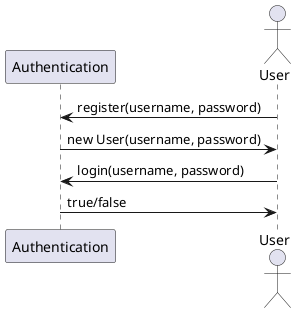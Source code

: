 @startuml
actor User
participant Authentication
participant User

User -> Authentication : register(username, password)
Authentication -> User : new User(username, password)
User -> Authentication : login(username, password)
Authentication -> User : true/false

@enduml
